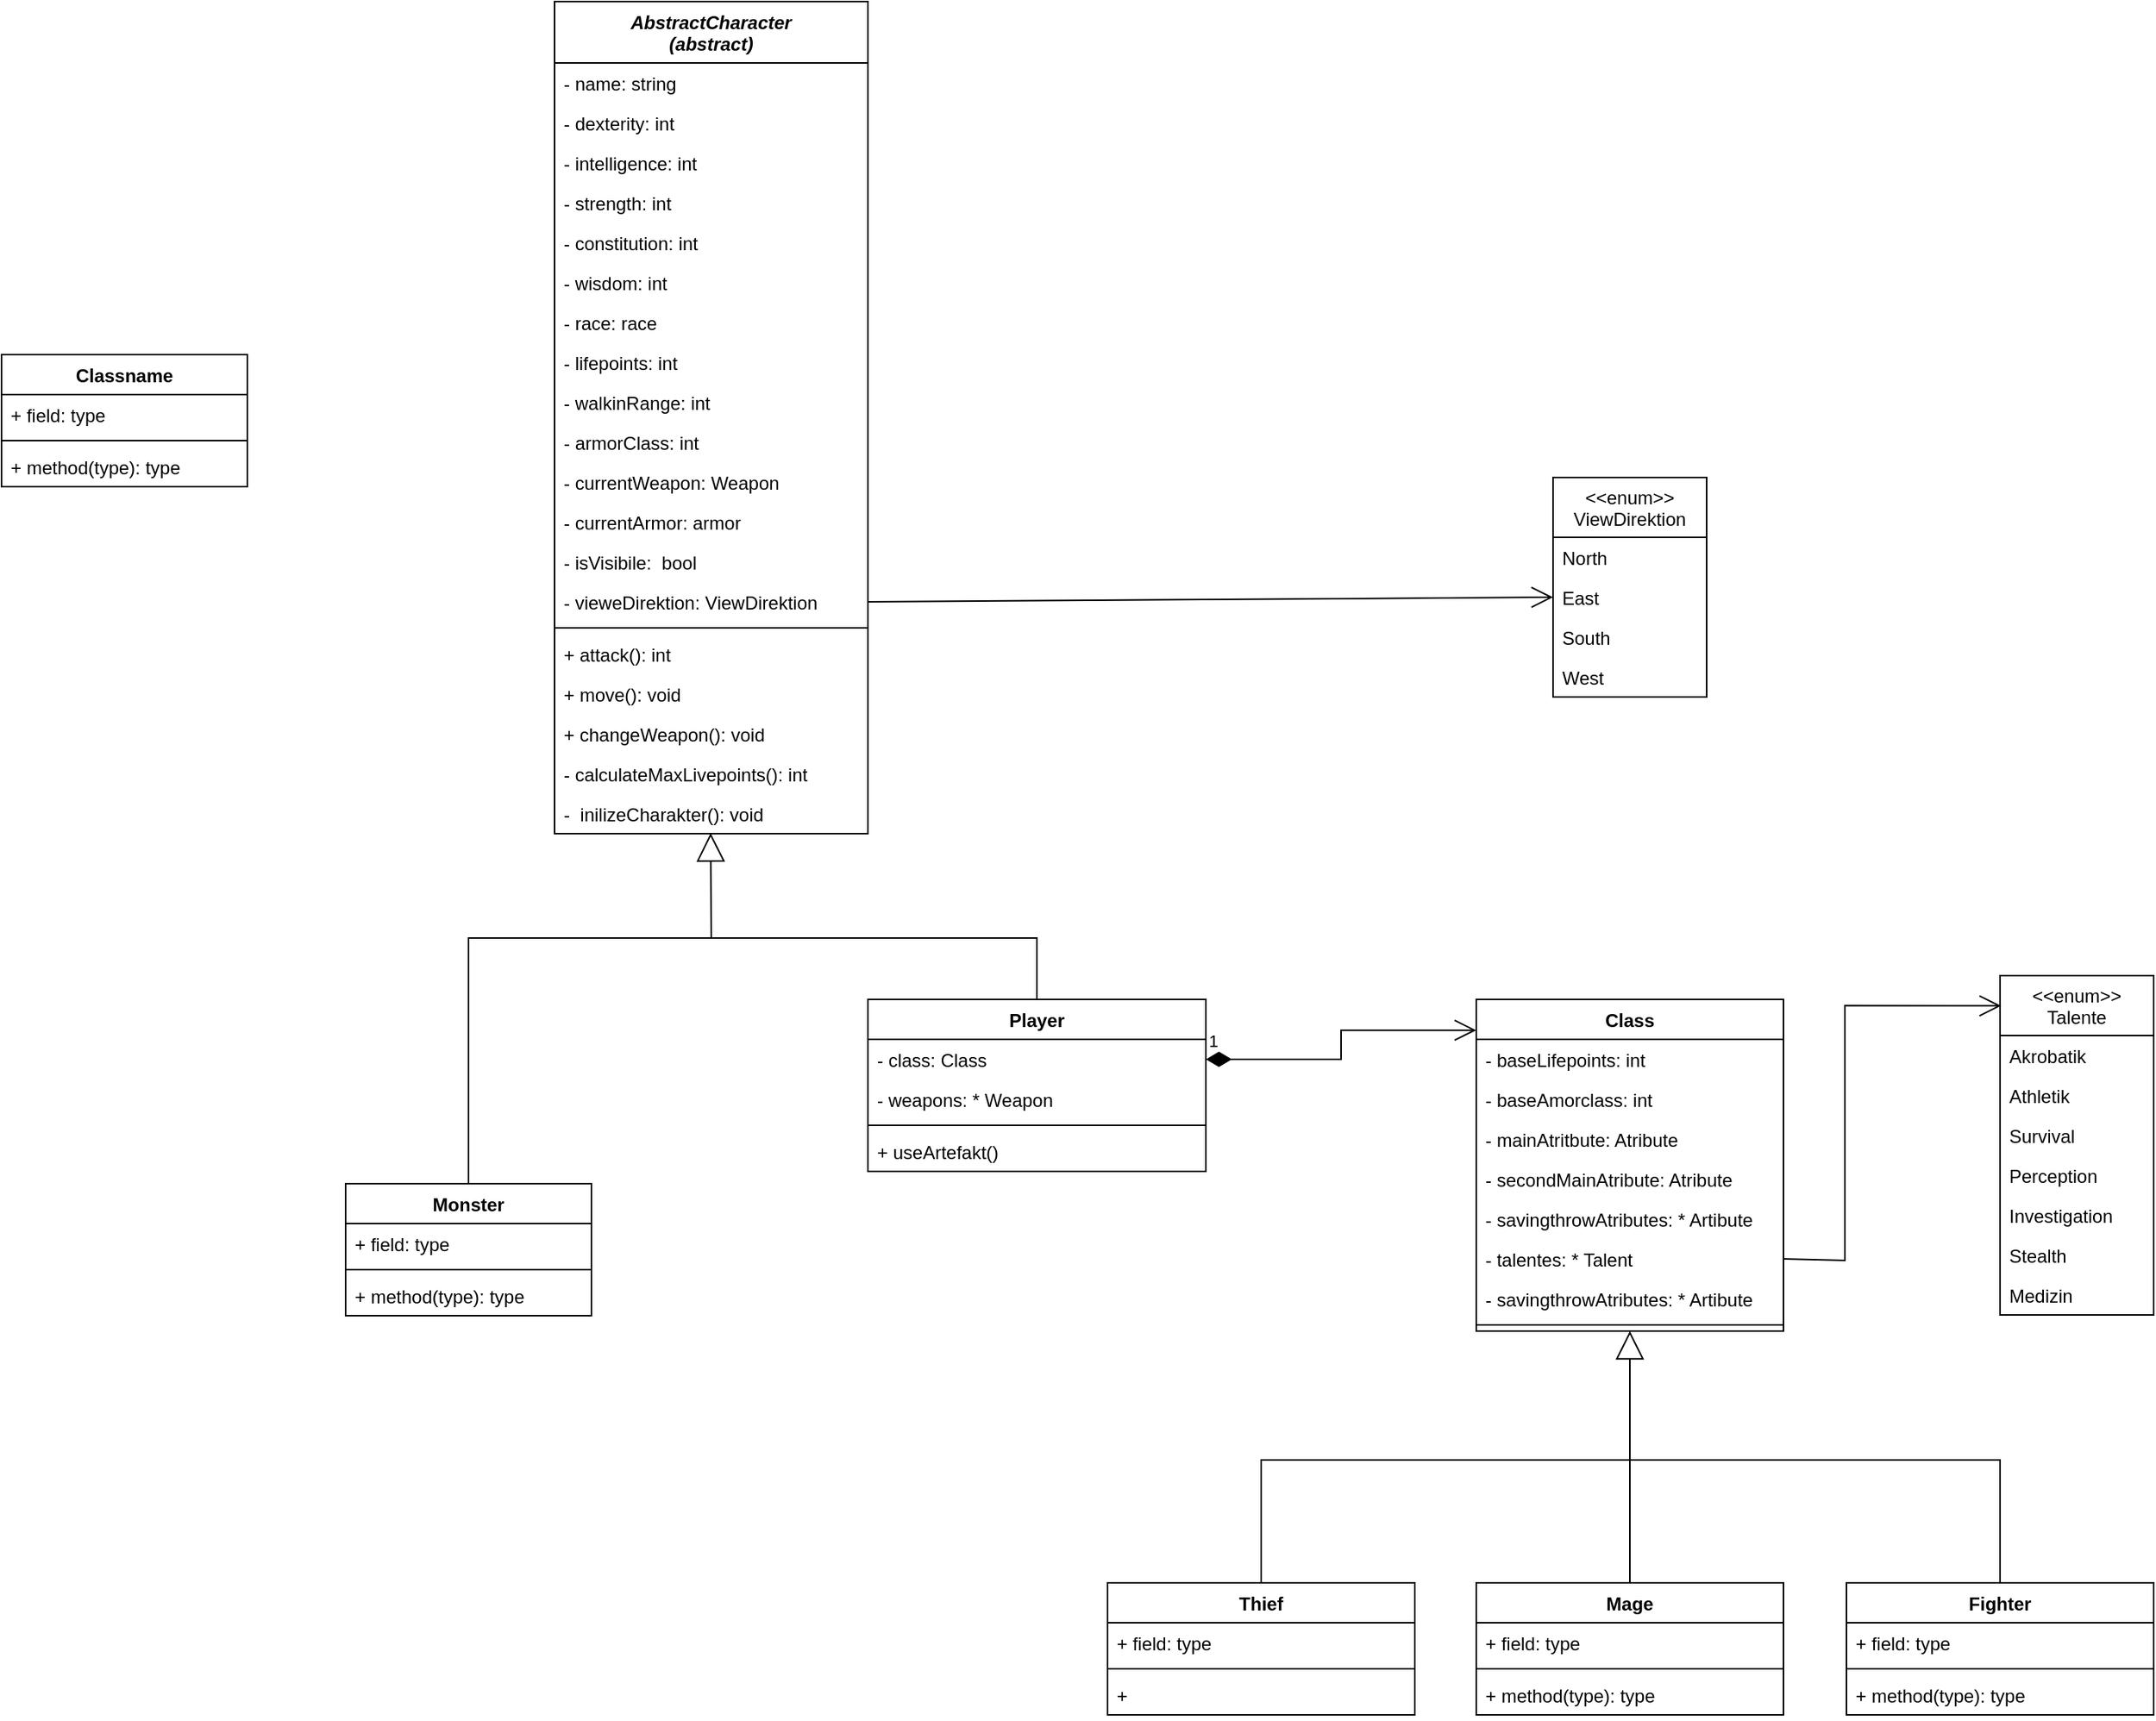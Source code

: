 <mxfile version="20.2.3" type="device"><diagram id="C5RBs43oDa-KdzZeNtuy" name="Page-1"><mxGraphModel dx="1929" dy="2004" grid="1" gridSize="10" guides="1" tooltips="1" connect="1" arrows="1" fold="1" page="1" pageScale="1" pageWidth="827" pageHeight="1169" math="0" shadow="0"><root><mxCell id="WIyWlLk6GJQsqaUBKTNV-0"/><mxCell id="WIyWlLk6GJQsqaUBKTNV-1" parent="WIyWlLk6GJQsqaUBKTNV-0"/><mxCell id="Q3AYZREHIVU-GRA5C-rK-1" value="AbstractCharacter&#10;(abstract)" style="swimlane;fontStyle=3;align=center;verticalAlign=top;childLayout=stackLayout;horizontal=1;startSize=40;horizontalStack=0;resizeParent=1;resizeParentMax=0;resizeLast=0;collapsible=1;marginBottom=0;" parent="WIyWlLk6GJQsqaUBKTNV-1" vertex="1"><mxGeometry x="200" y="-70" width="204" height="542" as="geometry"/></mxCell><mxCell id="Q3AYZREHIVU-GRA5C-rK-2" value="- name: string " style="text;strokeColor=none;fillColor=none;align=left;verticalAlign=top;spacingLeft=4;spacingRight=4;overflow=hidden;rotatable=0;points=[[0,0.5],[1,0.5]];portConstraint=eastwest;" parent="Q3AYZREHIVU-GRA5C-rK-1" vertex="1"><mxGeometry y="40" width="204" height="26" as="geometry"/></mxCell><mxCell id="5h4KLsE5HGScLsVPsC8E-9" value="- dexterity: int" style="text;strokeColor=none;fillColor=none;align=left;verticalAlign=top;spacingLeft=4;spacingRight=4;overflow=hidden;rotatable=0;points=[[0,0.5],[1,0.5]];portConstraint=eastwest;" parent="Q3AYZREHIVU-GRA5C-rK-1" vertex="1"><mxGeometry y="66" width="204" height="26" as="geometry"/></mxCell><mxCell id="5h4KLsE5HGScLsVPsC8E-10" value="- intelligence: int" style="text;strokeColor=none;fillColor=none;align=left;verticalAlign=top;spacingLeft=4;spacingRight=4;overflow=hidden;rotatable=0;points=[[0,0.5],[1,0.5]];portConstraint=eastwest;" parent="Q3AYZREHIVU-GRA5C-rK-1" vertex="1"><mxGeometry y="92" width="204" height="26" as="geometry"/></mxCell><mxCell id="5h4KLsE5HGScLsVPsC8E-11" value="- strength: int" style="text;strokeColor=none;fillColor=none;align=left;verticalAlign=top;spacingLeft=4;spacingRight=4;overflow=hidden;rotatable=0;points=[[0,0.5],[1,0.5]];portConstraint=eastwest;" parent="Q3AYZREHIVU-GRA5C-rK-1" vertex="1"><mxGeometry y="118" width="204" height="26" as="geometry"/></mxCell><mxCell id="5h4KLsE5HGScLsVPsC8E-12" value="- constitution: int" style="text;strokeColor=none;fillColor=none;align=left;verticalAlign=top;spacingLeft=4;spacingRight=4;overflow=hidden;rotatable=0;points=[[0,0.5],[1,0.5]];portConstraint=eastwest;" parent="Q3AYZREHIVU-GRA5C-rK-1" vertex="1"><mxGeometry y="144" width="204" height="26" as="geometry"/></mxCell><mxCell id="5h4KLsE5HGScLsVPsC8E-13" value="- wisdom: int" style="text;strokeColor=none;fillColor=none;align=left;verticalAlign=top;spacingLeft=4;spacingRight=4;overflow=hidden;rotatable=0;points=[[0,0.5],[1,0.5]];portConstraint=eastwest;" parent="Q3AYZREHIVU-GRA5C-rK-1" vertex="1"><mxGeometry y="170" width="204" height="26" as="geometry"/></mxCell><mxCell id="5h4KLsE5HGScLsVPsC8E-0" value="- race: race " style="text;strokeColor=none;fillColor=none;align=left;verticalAlign=top;spacingLeft=4;spacingRight=4;overflow=hidden;rotatable=0;points=[[0,0.5],[1,0.5]];portConstraint=eastwest;" parent="Q3AYZREHIVU-GRA5C-rK-1" vertex="1"><mxGeometry y="196" width="204" height="26" as="geometry"/></mxCell><mxCell id="5h4KLsE5HGScLsVPsC8E-5" value="- lifepoints: int" style="text;strokeColor=none;fillColor=none;align=left;verticalAlign=top;spacingLeft=4;spacingRight=4;overflow=hidden;rotatable=0;points=[[0,0.5],[1,0.5]];portConstraint=eastwest;" parent="Q3AYZREHIVU-GRA5C-rK-1" vertex="1"><mxGeometry y="222" width="204" height="26" as="geometry"/></mxCell><mxCell id="Q3AYZREHIVU-GRA5C-rK-14" value="- walkinRange: int" style="text;strokeColor=none;fillColor=none;align=left;verticalAlign=top;spacingLeft=4;spacingRight=4;overflow=hidden;rotatable=0;points=[[0,0.5],[1,0.5]];portConstraint=eastwest;" parent="Q3AYZREHIVU-GRA5C-rK-1" vertex="1"><mxGeometry y="248" width="204" height="26" as="geometry"/></mxCell><mxCell id="5h4KLsE5HGScLsVPsC8E-8" value="- armorClass: int" style="text;strokeColor=none;fillColor=none;align=left;verticalAlign=top;spacingLeft=4;spacingRight=4;overflow=hidden;rotatable=0;points=[[0,0.5],[1,0.5]];portConstraint=eastwest;" parent="Q3AYZREHIVU-GRA5C-rK-1" vertex="1"><mxGeometry y="274" width="204" height="26" as="geometry"/></mxCell><mxCell id="5h4KLsE5HGScLsVPsC8E-1" value="- currentWeapon: Weapon" style="text;strokeColor=none;fillColor=none;align=left;verticalAlign=top;spacingLeft=4;spacingRight=4;overflow=hidden;rotatable=0;points=[[0,0.5],[1,0.5]];portConstraint=eastwest;" parent="Q3AYZREHIVU-GRA5C-rK-1" vertex="1"><mxGeometry y="300" width="204" height="26" as="geometry"/></mxCell><mxCell id="5h4KLsE5HGScLsVPsC8E-22" value="- currentArmor: armor" style="text;strokeColor=none;fillColor=none;align=left;verticalAlign=top;spacingLeft=4;spacingRight=4;overflow=hidden;rotatable=0;points=[[0,0.5],[1,0.5]];portConstraint=eastwest;" parent="Q3AYZREHIVU-GRA5C-rK-1" vertex="1"><mxGeometry y="326" width="204" height="26" as="geometry"/></mxCell><mxCell id="5h4KLsE5HGScLsVPsC8E-26" value="- isVisibile:  bool" style="text;strokeColor=none;fillColor=none;align=left;verticalAlign=top;spacingLeft=4;spacingRight=4;overflow=hidden;rotatable=0;points=[[0,0.5],[1,0.5]];portConstraint=eastwest;" parent="Q3AYZREHIVU-GRA5C-rK-1" vertex="1"><mxGeometry y="352" width="204" height="26" as="geometry"/></mxCell><mxCell id="5h4KLsE5HGScLsVPsC8E-6" value="- vieweDirektion: ViewDirektion" style="text;strokeColor=none;fillColor=none;align=left;verticalAlign=top;spacingLeft=4;spacingRight=4;overflow=hidden;rotatable=0;points=[[0,0.5],[1,0.5]];portConstraint=eastwest;" parent="Q3AYZREHIVU-GRA5C-rK-1" vertex="1"><mxGeometry y="378" width="204" height="26" as="geometry"/></mxCell><mxCell id="Q3AYZREHIVU-GRA5C-rK-3" value="" style="line;strokeWidth=1;fillColor=none;align=left;verticalAlign=middle;spacingTop=-1;spacingLeft=3;spacingRight=3;rotatable=0;labelPosition=right;points=[];portConstraint=eastwest;" parent="Q3AYZREHIVU-GRA5C-rK-1" vertex="1"><mxGeometry y="404" width="204" height="8" as="geometry"/></mxCell><mxCell id="5h4KLsE5HGScLsVPsC8E-14" value="+ attack(): int" style="text;strokeColor=none;fillColor=none;align=left;verticalAlign=top;spacingLeft=4;spacingRight=4;overflow=hidden;rotatable=0;points=[[0,0.5],[1,0.5]];portConstraint=eastwest;" parent="Q3AYZREHIVU-GRA5C-rK-1" vertex="1"><mxGeometry y="412" width="204" height="26" as="geometry"/></mxCell><mxCell id="5h4KLsE5HGScLsVPsC8E-15" value="+ move(): void" style="text;strokeColor=none;fillColor=none;align=left;verticalAlign=top;spacingLeft=4;spacingRight=4;overflow=hidden;rotatable=0;points=[[0,0.5],[1,0.5]];portConstraint=eastwest;" parent="Q3AYZREHIVU-GRA5C-rK-1" vertex="1"><mxGeometry y="438" width="204" height="26" as="geometry"/></mxCell><mxCell id="5h4KLsE5HGScLsVPsC8E-25" value="+ changeWeapon(): void" style="text;strokeColor=none;fillColor=none;align=left;verticalAlign=top;spacingLeft=4;spacingRight=4;overflow=hidden;rotatable=0;points=[[0,0.5],[1,0.5]];portConstraint=eastwest;" parent="Q3AYZREHIVU-GRA5C-rK-1" vertex="1"><mxGeometry y="464" width="204" height="26" as="geometry"/></mxCell><mxCell id="Q3AYZREHIVU-GRA5C-rK-4" value="- calculateMaxLivepoints(): int" style="text;strokeColor=none;fillColor=none;align=left;verticalAlign=top;spacingLeft=4;spacingRight=4;overflow=hidden;rotatable=0;points=[[0,0.5],[1,0.5]];portConstraint=eastwest;" parent="Q3AYZREHIVU-GRA5C-rK-1" vertex="1"><mxGeometry y="490" width="204" height="26" as="geometry"/></mxCell><mxCell id="cAiFSl_cpuVN2t4QB4FA-22" value="-  inilizeCharakter(): void " style="text;strokeColor=none;fillColor=none;align=left;verticalAlign=top;spacingLeft=4;spacingRight=4;overflow=hidden;rotatable=0;points=[[0,0.5],[1,0.5]];portConstraint=eastwest;" parent="Q3AYZREHIVU-GRA5C-rK-1" vertex="1"><mxGeometry y="516" width="204" height="26" as="geometry"/></mxCell><mxCell id="Q3AYZREHIVU-GRA5C-rK-6" value="Monster" style="swimlane;fontStyle=1;align=center;verticalAlign=top;childLayout=stackLayout;horizontal=1;startSize=26;horizontalStack=0;resizeParent=1;resizeParentMax=0;resizeLast=0;collapsible=1;marginBottom=0;" parent="WIyWlLk6GJQsqaUBKTNV-1" vertex="1"><mxGeometry x="64" y="700" width="160" height="86" as="geometry"/></mxCell><mxCell id="Q3AYZREHIVU-GRA5C-rK-7" value="+ field: type" style="text;strokeColor=none;fillColor=none;align=left;verticalAlign=top;spacingLeft=4;spacingRight=4;overflow=hidden;rotatable=0;points=[[0,0.5],[1,0.5]];portConstraint=eastwest;" parent="Q3AYZREHIVU-GRA5C-rK-6" vertex="1"><mxGeometry y="26" width="160" height="26" as="geometry"/></mxCell><mxCell id="Q3AYZREHIVU-GRA5C-rK-8" value="" style="line;strokeWidth=1;fillColor=none;align=left;verticalAlign=middle;spacingTop=-1;spacingLeft=3;spacingRight=3;rotatable=0;labelPosition=right;points=[];portConstraint=eastwest;" parent="Q3AYZREHIVU-GRA5C-rK-6" vertex="1"><mxGeometry y="52" width="160" height="8" as="geometry"/></mxCell><mxCell id="Q3AYZREHIVU-GRA5C-rK-9" value="+ method(type): type" style="text;strokeColor=none;fillColor=none;align=left;verticalAlign=top;spacingLeft=4;spacingRight=4;overflow=hidden;rotatable=0;points=[[0,0.5],[1,0.5]];portConstraint=eastwest;" parent="Q3AYZREHIVU-GRA5C-rK-6" vertex="1"><mxGeometry y="60" width="160" height="26" as="geometry"/></mxCell><mxCell id="Q3AYZREHIVU-GRA5C-rK-10" value="Player" style="swimlane;fontStyle=1;align=center;verticalAlign=top;childLayout=stackLayout;horizontal=1;startSize=26;horizontalStack=0;resizeParent=1;resizeParentMax=0;resizeLast=0;collapsible=1;marginBottom=0;" parent="WIyWlLk6GJQsqaUBKTNV-1" vertex="1"><mxGeometry x="404" y="580" width="220" height="112" as="geometry"/></mxCell><mxCell id="Q3AYZREHIVU-GRA5C-rK-22" value="- class: Class" style="text;strokeColor=none;fillColor=none;align=left;verticalAlign=top;spacingLeft=4;spacingRight=4;overflow=hidden;rotatable=0;points=[[0,0.5],[1,0.5]];portConstraint=eastwest;" parent="Q3AYZREHIVU-GRA5C-rK-10" vertex="1"><mxGeometry y="26" width="220" height="26" as="geometry"/></mxCell><mxCell id="Q3AYZREHIVU-GRA5C-rK-20" value="- weapons: * Weapon" style="text;strokeColor=none;fillColor=none;align=left;verticalAlign=top;spacingLeft=4;spacingRight=4;overflow=hidden;rotatable=0;points=[[0,0.5],[1,0.5]];portConstraint=eastwest;" parent="Q3AYZREHIVU-GRA5C-rK-10" vertex="1"><mxGeometry y="52" width="220" height="26" as="geometry"/></mxCell><mxCell id="Q3AYZREHIVU-GRA5C-rK-12" value="" style="line;strokeWidth=1;fillColor=none;align=left;verticalAlign=middle;spacingTop=-1;spacingLeft=3;spacingRight=3;rotatable=0;labelPosition=right;points=[];portConstraint=eastwest;" parent="Q3AYZREHIVU-GRA5C-rK-10" vertex="1"><mxGeometry y="78" width="220" height="8" as="geometry"/></mxCell><mxCell id="Q3AYZREHIVU-GRA5C-rK-24" value="+ useArtefakt()" style="text;strokeColor=none;fillColor=none;align=left;verticalAlign=top;spacingLeft=4;spacingRight=4;overflow=hidden;rotatable=0;points=[[0,0.5],[1,0.5]];portConstraint=eastwest;" parent="Q3AYZREHIVU-GRA5C-rK-10" vertex="1"><mxGeometry y="86" width="220" height="26" as="geometry"/></mxCell><mxCell id="Q3AYZREHIVU-GRA5C-rK-18" value="" style="endArrow=block;endSize=16;endFill=0;html=1;rounded=0;exitX=0.5;exitY=0;exitDx=0;exitDy=0;entryX=0.498;entryY=0.987;entryDx=0;entryDy=0;entryPerimeter=0;" parent="WIyWlLk6GJQsqaUBKTNV-1" source="Q3AYZREHIVU-GRA5C-rK-10" target="cAiFSl_cpuVN2t4QB4FA-22" edge="1"><mxGeometry width="160" relative="1" as="geometry"><mxPoint x="464" y="550" as="sourcePoint"/><mxPoint x="302.408" y="499.17" as="targetPoint"/><Array as="points"><mxPoint x="514" y="540"/><mxPoint x="302" y="540"/></Array></mxGeometry></mxCell><mxCell id="Q3AYZREHIVU-GRA5C-rK-23" value="" style="endArrow=none;html=1;rounded=0;exitX=0.5;exitY=0;exitDx=0;exitDy=0;" parent="WIyWlLk6GJQsqaUBKTNV-1" source="Q3AYZREHIVU-GRA5C-rK-6" edge="1"><mxGeometry width="50" height="50" relative="1" as="geometry"><mxPoint x="114" y="530" as="sourcePoint"/><mxPoint x="314" y="540" as="targetPoint"/><Array as="points"><mxPoint x="144" y="540"/></Array></mxGeometry></mxCell><mxCell id="Q3AYZREHIVU-GRA5C-rK-33" value="&lt;&lt;enum&gt;&gt;&#10;ViewDirektion" style="swimlane;fontStyle=0;childLayout=stackLayout;horizontal=1;startSize=39;fillColor=none;horizontalStack=0;resizeParent=1;resizeParentMax=0;resizeLast=0;collapsible=1;marginBottom=0;" parent="WIyWlLk6GJQsqaUBKTNV-1" vertex="1"><mxGeometry x="850" y="240" width="100" height="143" as="geometry"><mxRectangle x="540" y="260" width="110" height="40" as="alternateBounds"/></mxGeometry></mxCell><mxCell id="Q3AYZREHIVU-GRA5C-rK-34" value="North" style="text;strokeColor=none;fillColor=none;align=left;verticalAlign=top;spacingLeft=4;spacingRight=4;overflow=hidden;rotatable=0;points=[[0,0.5],[1,0.5]];portConstraint=eastwest;" parent="Q3AYZREHIVU-GRA5C-rK-33" vertex="1"><mxGeometry y="39" width="100" height="26" as="geometry"/></mxCell><mxCell id="Q3AYZREHIVU-GRA5C-rK-36" value="East" style="text;strokeColor=none;fillColor=none;align=left;verticalAlign=top;spacingLeft=4;spacingRight=4;overflow=hidden;rotatable=0;points=[[0,0.5],[1,0.5]];portConstraint=eastwest;" parent="Q3AYZREHIVU-GRA5C-rK-33" vertex="1"><mxGeometry y="65" width="100" height="26" as="geometry"/></mxCell><mxCell id="Q3AYZREHIVU-GRA5C-rK-38" value="South" style="text;strokeColor=none;fillColor=none;align=left;verticalAlign=top;spacingLeft=4;spacingRight=4;overflow=hidden;rotatable=0;points=[[0,0.5],[1,0.5]];portConstraint=eastwest;" parent="Q3AYZREHIVU-GRA5C-rK-33" vertex="1"><mxGeometry y="91" width="100" height="26" as="geometry"/></mxCell><mxCell id="Q3AYZREHIVU-GRA5C-rK-40" value="West" style="text;strokeColor=none;fillColor=none;align=left;verticalAlign=top;spacingLeft=4;spacingRight=4;overflow=hidden;rotatable=0;points=[[0,0.5],[1,0.5]];portConstraint=eastwest;" parent="Q3AYZREHIVU-GRA5C-rK-33" vertex="1"><mxGeometry y="117" width="100" height="26" as="geometry"/></mxCell><mxCell id="Q3AYZREHIVU-GRA5C-rK-43" value="" style="endArrow=open;endFill=1;endSize=12;html=1;rounded=0;entryX=0;entryY=0.5;entryDx=0;entryDy=0;exitX=1;exitY=0.5;exitDx=0;exitDy=0;" parent="WIyWlLk6GJQsqaUBKTNV-1" source="5h4KLsE5HGScLsVPsC8E-6" target="Q3AYZREHIVU-GRA5C-rK-36" edge="1"><mxGeometry width="160" relative="1" as="geometry"><mxPoint x="614" y="801" as="sourcePoint"/><mxPoint x="794" y="854" as="targetPoint"/></mxGeometry></mxCell><mxCell id="5h4KLsE5HGScLsVPsC8E-16" value="Class" style="swimlane;fontStyle=1;align=center;verticalAlign=top;childLayout=stackLayout;horizontal=1;startSize=26;horizontalStack=0;resizeParent=1;resizeParentMax=0;resizeLast=0;collapsible=1;marginBottom=0;" parent="WIyWlLk6GJQsqaUBKTNV-1" vertex="1"><mxGeometry x="800" y="580" width="200" height="216" as="geometry"><mxRectangle x="540" y="70" width="70" height="30" as="alternateBounds"/></mxGeometry></mxCell><mxCell id="5h4KLsE5HGScLsVPsC8E-17" value="- baseLifepoints: int" style="text;strokeColor=none;fillColor=none;align=left;verticalAlign=top;spacingLeft=4;spacingRight=4;overflow=hidden;rotatable=0;points=[[0,0.5],[1,0.5]];portConstraint=eastwest;" parent="5h4KLsE5HGScLsVPsC8E-16" vertex="1"><mxGeometry y="26" width="200" height="26" as="geometry"/></mxCell><mxCell id="5h4KLsE5HGScLsVPsC8E-23" value="- baseAmorclass: int" style="text;strokeColor=none;fillColor=none;align=left;verticalAlign=top;spacingLeft=4;spacingRight=4;overflow=hidden;rotatable=0;points=[[0,0.5],[1,0.5]];portConstraint=eastwest;" parent="5h4KLsE5HGScLsVPsC8E-16" vertex="1"><mxGeometry y="52" width="200" height="26" as="geometry"/></mxCell><mxCell id="5h4KLsE5HGScLsVPsC8E-24" value="- mainAtritbute: Atribute" style="text;strokeColor=none;fillColor=none;align=left;verticalAlign=top;spacingLeft=4;spacingRight=4;overflow=hidden;rotatable=0;points=[[0,0.5],[1,0.5]];portConstraint=eastwest;" parent="5h4KLsE5HGScLsVPsC8E-16" vertex="1"><mxGeometry y="78" width="200" height="26" as="geometry"/></mxCell><mxCell id="5h4KLsE5HGScLsVPsC8E-29" value="- secondMainAtribute: Atribute" style="text;strokeColor=none;fillColor=none;align=left;verticalAlign=top;spacingLeft=4;spacingRight=4;overflow=hidden;rotatable=0;points=[[0,0.5],[1,0.5]];portConstraint=eastwest;" parent="5h4KLsE5HGScLsVPsC8E-16" vertex="1"><mxGeometry y="104" width="200" height="26" as="geometry"/></mxCell><mxCell id="5h4KLsE5HGScLsVPsC8E-30" value="- savingthrowAtributes: * Artibute" style="text;strokeColor=none;fillColor=none;align=left;verticalAlign=top;spacingLeft=4;spacingRight=4;overflow=hidden;rotatable=0;points=[[0,0.5],[1,0.5]];portConstraint=eastwest;" parent="5h4KLsE5HGScLsVPsC8E-16" vertex="1"><mxGeometry y="130" width="200" height="26" as="geometry"/></mxCell><mxCell id="5h4KLsE5HGScLsVPsC8E-39" value="- talentes: * Talent" style="text;strokeColor=none;fillColor=none;align=left;verticalAlign=top;spacingLeft=4;spacingRight=4;overflow=hidden;rotatable=0;points=[[0,0.5],[1,0.5]];portConstraint=eastwest;" parent="5h4KLsE5HGScLsVPsC8E-16" vertex="1"><mxGeometry y="156" width="200" height="26" as="geometry"/></mxCell><mxCell id="5h4KLsE5HGScLsVPsC8E-43" value="- savingthrowAtributes: * Artibute" style="text;strokeColor=none;fillColor=none;align=left;verticalAlign=top;spacingLeft=4;spacingRight=4;overflow=hidden;rotatable=0;points=[[0,0.5],[1,0.5]];portConstraint=eastwest;" parent="5h4KLsE5HGScLsVPsC8E-16" vertex="1"><mxGeometry y="182" width="200" height="26" as="geometry"/></mxCell><mxCell id="5h4KLsE5HGScLsVPsC8E-18" value="" style="line;strokeWidth=1;fillColor=none;align=left;verticalAlign=middle;spacingTop=-1;spacingLeft=3;spacingRight=3;rotatable=0;labelPosition=right;points=[];portConstraint=eastwest;" parent="5h4KLsE5HGScLsVPsC8E-16" vertex="1"><mxGeometry y="208" width="200" height="8" as="geometry"/></mxCell><mxCell id="5h4KLsE5HGScLsVPsC8E-31" value="&lt;&lt;enum&gt;&gt;&#10;Talente" style="swimlane;fontStyle=0;childLayout=stackLayout;horizontal=1;startSize=39;fillColor=none;horizontalStack=0;resizeParent=1;resizeParentMax=0;resizeLast=0;collapsible=1;marginBottom=0;" parent="WIyWlLk6GJQsqaUBKTNV-1" vertex="1"><mxGeometry x="1141" y="564.5" width="100" height="221" as="geometry"><mxRectangle x="540" y="260" width="110" height="40" as="alternateBounds"/></mxGeometry></mxCell><mxCell id="5h4KLsE5HGScLsVPsC8E-32" value="Akrobatik" style="text;strokeColor=none;fillColor=none;align=left;verticalAlign=top;spacingLeft=4;spacingRight=4;overflow=hidden;rotatable=0;points=[[0,0.5],[1,0.5]];portConstraint=eastwest;" parent="5h4KLsE5HGScLsVPsC8E-31" vertex="1"><mxGeometry y="39" width="100" height="26" as="geometry"/></mxCell><mxCell id="5h4KLsE5HGScLsVPsC8E-33" value="Athletik" style="text;strokeColor=none;fillColor=none;align=left;verticalAlign=top;spacingLeft=4;spacingRight=4;overflow=hidden;rotatable=0;points=[[0,0.5],[1,0.5]];portConstraint=eastwest;" parent="5h4KLsE5HGScLsVPsC8E-31" vertex="1"><mxGeometry y="65" width="100" height="26" as="geometry"/></mxCell><mxCell id="5h4KLsE5HGScLsVPsC8E-34" value="Survival" style="text;strokeColor=none;fillColor=none;align=left;verticalAlign=top;spacingLeft=4;spacingRight=4;overflow=hidden;rotatable=0;points=[[0,0.5],[1,0.5]];portConstraint=eastwest;" parent="5h4KLsE5HGScLsVPsC8E-31" vertex="1"><mxGeometry y="91" width="100" height="26" as="geometry"/></mxCell><mxCell id="5h4KLsE5HGScLsVPsC8E-35" value="Perception" style="text;strokeColor=none;fillColor=none;align=left;verticalAlign=top;spacingLeft=4;spacingRight=4;overflow=hidden;rotatable=0;points=[[0,0.5],[1,0.5]];portConstraint=eastwest;" parent="5h4KLsE5HGScLsVPsC8E-31" vertex="1"><mxGeometry y="117" width="100" height="26" as="geometry"/></mxCell><mxCell id="5h4KLsE5HGScLsVPsC8E-36" value="Investigation" style="text;strokeColor=none;fillColor=none;align=left;verticalAlign=top;spacingLeft=4;spacingRight=4;overflow=hidden;rotatable=0;points=[[0,0.5],[1,0.5]];portConstraint=eastwest;" parent="5h4KLsE5HGScLsVPsC8E-31" vertex="1"><mxGeometry y="143" width="100" height="26" as="geometry"/></mxCell><mxCell id="5h4KLsE5HGScLsVPsC8E-37" value="Stealth" style="text;strokeColor=none;fillColor=none;align=left;verticalAlign=top;spacingLeft=4;spacingRight=4;overflow=hidden;rotatable=0;points=[[0,0.5],[1,0.5]];portConstraint=eastwest;" parent="5h4KLsE5HGScLsVPsC8E-31" vertex="1"><mxGeometry y="169" width="100" height="26" as="geometry"/></mxCell><mxCell id="5h4KLsE5HGScLsVPsC8E-38" value="Medizin" style="text;strokeColor=none;fillColor=none;align=left;verticalAlign=top;spacingLeft=4;spacingRight=4;overflow=hidden;rotatable=0;points=[[0,0.5],[1,0.5]];portConstraint=eastwest;" parent="5h4KLsE5HGScLsVPsC8E-31" vertex="1"><mxGeometry y="195" width="100" height="26" as="geometry"/></mxCell><mxCell id="5h4KLsE5HGScLsVPsC8E-42" value="" style="endArrow=open;endFill=1;endSize=12;html=1;rounded=0;exitX=1;exitY=0.5;exitDx=0;exitDy=0;entryX=0.007;entryY=0.089;entryDx=0;entryDy=0;entryPerimeter=0;" parent="WIyWlLk6GJQsqaUBKTNV-1" source="5h4KLsE5HGScLsVPsC8E-39" target="5h4KLsE5HGScLsVPsC8E-31" edge="1"><mxGeometry width="160" relative="1" as="geometry"><mxPoint x="1000" y="810" as="sourcePoint"/><mxPoint x="1160" y="810" as="targetPoint"/><Array as="points"><mxPoint x="1040" y="750"/><mxPoint x="1040" y="584"/></Array></mxGeometry></mxCell><mxCell id="cAiFSl_cpuVN2t4QB4FA-0" value="Classname" style="swimlane;fontStyle=1;align=center;verticalAlign=top;childLayout=stackLayout;horizontal=1;startSize=26;horizontalStack=0;resizeParent=1;resizeParentMax=0;resizeLast=0;collapsible=1;marginBottom=0;" parent="WIyWlLk6GJQsqaUBKTNV-1" vertex="1"><mxGeometry x="-160" y="160" width="160" height="86" as="geometry"/></mxCell><mxCell id="cAiFSl_cpuVN2t4QB4FA-1" value="+ field: type" style="text;strokeColor=none;fillColor=none;align=left;verticalAlign=top;spacingLeft=4;spacingRight=4;overflow=hidden;rotatable=0;points=[[0,0.5],[1,0.5]];portConstraint=eastwest;" parent="cAiFSl_cpuVN2t4QB4FA-0" vertex="1"><mxGeometry y="26" width="160" height="26" as="geometry"/></mxCell><mxCell id="cAiFSl_cpuVN2t4QB4FA-2" value="" style="line;strokeWidth=1;fillColor=none;align=left;verticalAlign=middle;spacingTop=-1;spacingLeft=3;spacingRight=3;rotatable=0;labelPosition=right;points=[];portConstraint=eastwest;" parent="cAiFSl_cpuVN2t4QB4FA-0" vertex="1"><mxGeometry y="52" width="160" height="8" as="geometry"/></mxCell><mxCell id="cAiFSl_cpuVN2t4QB4FA-3" value="+ method(type): type" style="text;strokeColor=none;fillColor=none;align=left;verticalAlign=top;spacingLeft=4;spacingRight=4;overflow=hidden;rotatable=0;points=[[0,0.5],[1,0.5]];portConstraint=eastwest;" parent="cAiFSl_cpuVN2t4QB4FA-0" vertex="1"><mxGeometry y="60" width="160" height="26" as="geometry"/></mxCell><mxCell id="cAiFSl_cpuVN2t4QB4FA-4" value="Thief" style="swimlane;fontStyle=1;align=center;verticalAlign=top;childLayout=stackLayout;horizontal=1;startSize=26;horizontalStack=0;resizeParent=1;resizeParentMax=0;resizeLast=0;collapsible=1;marginBottom=0;" parent="WIyWlLk6GJQsqaUBKTNV-1" vertex="1"><mxGeometry x="560" y="960" width="200" height="86" as="geometry"/></mxCell><mxCell id="cAiFSl_cpuVN2t4QB4FA-5" value="+ field: type" style="text;strokeColor=none;fillColor=none;align=left;verticalAlign=top;spacingLeft=4;spacingRight=4;overflow=hidden;rotatable=0;points=[[0,0.5],[1,0.5]];portConstraint=eastwest;" parent="cAiFSl_cpuVN2t4QB4FA-4" vertex="1"><mxGeometry y="26" width="200" height="26" as="geometry"/></mxCell><mxCell id="cAiFSl_cpuVN2t4QB4FA-6" value="" style="line;strokeWidth=1;fillColor=none;align=left;verticalAlign=middle;spacingTop=-1;spacingLeft=3;spacingRight=3;rotatable=0;labelPosition=right;points=[];portConstraint=eastwest;" parent="cAiFSl_cpuVN2t4QB4FA-4" vertex="1"><mxGeometry y="52" width="200" height="8" as="geometry"/></mxCell><mxCell id="cAiFSl_cpuVN2t4QB4FA-7" value="+ " style="text;strokeColor=none;fillColor=none;align=left;verticalAlign=top;spacingLeft=4;spacingRight=4;overflow=hidden;rotatable=0;points=[[0,0.5],[1,0.5]];portConstraint=eastwest;" parent="cAiFSl_cpuVN2t4QB4FA-4" vertex="1"><mxGeometry y="60" width="200" height="26" as="geometry"/></mxCell><mxCell id="cAiFSl_cpuVN2t4QB4FA-8" value="Fighter" style="swimlane;fontStyle=1;align=center;verticalAlign=top;childLayout=stackLayout;horizontal=1;startSize=26;horizontalStack=0;resizeParent=1;resizeParentMax=0;resizeLast=0;collapsible=1;marginBottom=0;" parent="WIyWlLk6GJQsqaUBKTNV-1" vertex="1"><mxGeometry x="1041" y="960" width="200" height="86" as="geometry"/></mxCell><mxCell id="cAiFSl_cpuVN2t4QB4FA-9" value="+ field: type" style="text;strokeColor=none;fillColor=none;align=left;verticalAlign=top;spacingLeft=4;spacingRight=4;overflow=hidden;rotatable=0;points=[[0,0.5],[1,0.5]];portConstraint=eastwest;" parent="cAiFSl_cpuVN2t4QB4FA-8" vertex="1"><mxGeometry y="26" width="200" height="26" as="geometry"/></mxCell><mxCell id="cAiFSl_cpuVN2t4QB4FA-10" value="" style="line;strokeWidth=1;fillColor=none;align=left;verticalAlign=middle;spacingTop=-1;spacingLeft=3;spacingRight=3;rotatable=0;labelPosition=right;points=[];portConstraint=eastwest;" parent="cAiFSl_cpuVN2t4QB4FA-8" vertex="1"><mxGeometry y="52" width="200" height="8" as="geometry"/></mxCell><mxCell id="cAiFSl_cpuVN2t4QB4FA-11" value="+ method(type): type" style="text;strokeColor=none;fillColor=none;align=left;verticalAlign=top;spacingLeft=4;spacingRight=4;overflow=hidden;rotatable=0;points=[[0,0.5],[1,0.5]];portConstraint=eastwest;" parent="cAiFSl_cpuVN2t4QB4FA-8" vertex="1"><mxGeometry y="60" width="200" height="26" as="geometry"/></mxCell><mxCell id="cAiFSl_cpuVN2t4QB4FA-12" value="Mage" style="swimlane;fontStyle=1;align=center;verticalAlign=top;childLayout=stackLayout;horizontal=1;startSize=26;horizontalStack=0;resizeParent=1;resizeParentMax=0;resizeLast=0;collapsible=1;marginBottom=0;" parent="WIyWlLk6GJQsqaUBKTNV-1" vertex="1"><mxGeometry x="800" y="960" width="200" height="86" as="geometry"/></mxCell><mxCell id="cAiFSl_cpuVN2t4QB4FA-13" value="+ field: type" style="text;strokeColor=none;fillColor=none;align=left;verticalAlign=top;spacingLeft=4;spacingRight=4;overflow=hidden;rotatable=0;points=[[0,0.5],[1,0.5]];portConstraint=eastwest;" parent="cAiFSl_cpuVN2t4QB4FA-12" vertex="1"><mxGeometry y="26" width="200" height="26" as="geometry"/></mxCell><mxCell id="cAiFSl_cpuVN2t4QB4FA-14" value="" style="line;strokeWidth=1;fillColor=none;align=left;verticalAlign=middle;spacingTop=-1;spacingLeft=3;spacingRight=3;rotatable=0;labelPosition=right;points=[];portConstraint=eastwest;" parent="cAiFSl_cpuVN2t4QB4FA-12" vertex="1"><mxGeometry y="52" width="200" height="8" as="geometry"/></mxCell><mxCell id="cAiFSl_cpuVN2t4QB4FA-15" value="+ method(type): type" style="text;strokeColor=none;fillColor=none;align=left;verticalAlign=top;spacingLeft=4;spacingRight=4;overflow=hidden;rotatable=0;points=[[0,0.5],[1,0.5]];portConstraint=eastwest;" parent="cAiFSl_cpuVN2t4QB4FA-12" vertex="1"><mxGeometry y="60" width="200" height="26" as="geometry"/></mxCell><mxCell id="cAiFSl_cpuVN2t4QB4FA-18" value="" style="endArrow=block;endSize=16;endFill=0;html=1;rounded=0;exitX=0.5;exitY=0;exitDx=0;exitDy=0;entryX=0.5;entryY=1;entryDx=0;entryDy=0;" parent="WIyWlLk6GJQsqaUBKTNV-1" source="cAiFSl_cpuVN2t4QB4FA-4" target="5h4KLsE5HGScLsVPsC8E-16" edge="1"><mxGeometry width="160" relative="1" as="geometry"><mxPoint x="680" y="890" as="sourcePoint"/><mxPoint x="840" y="890" as="targetPoint"/><Array as="points"><mxPoint x="660" y="880"/><mxPoint x="780" y="880"/><mxPoint x="900" y="880"/></Array></mxGeometry></mxCell><mxCell id="cAiFSl_cpuVN2t4QB4FA-19" value="" style="endArrow=none;html=1;rounded=0;exitX=0.5;exitY=0;exitDx=0;exitDy=0;" parent="WIyWlLk6GJQsqaUBKTNV-1" source="cAiFSl_cpuVN2t4QB4FA-12" edge="1"><mxGeometry width="50" height="50" relative="1" as="geometry"><mxPoint x="910" y="950" as="sourcePoint"/><mxPoint x="900" y="880" as="targetPoint"/></mxGeometry></mxCell><mxCell id="cAiFSl_cpuVN2t4QB4FA-20" value="" style="endArrow=none;html=1;rounded=0;exitX=0.5;exitY=0;exitDx=0;exitDy=0;" parent="WIyWlLk6GJQsqaUBKTNV-1" source="cAiFSl_cpuVN2t4QB4FA-8" edge="1"><mxGeometry width="50" height="50" relative="1" as="geometry"><mxPoint x="1130" y="910" as="sourcePoint"/><mxPoint x="900" y="880" as="targetPoint"/><Array as="points"><mxPoint x="1141" y="880"/></Array></mxGeometry></mxCell><mxCell id="cAiFSl_cpuVN2t4QB4FA-23" value="1" style="endArrow=open;html=1;endSize=12;startArrow=diamondThin;startSize=14;startFill=1;edgeStyle=orthogonalEdgeStyle;align=left;verticalAlign=bottom;rounded=0;exitX=1;exitY=0.5;exitDx=0;exitDy=0;entryX=0;entryY=0.093;entryDx=0;entryDy=0;entryPerimeter=0;" parent="WIyWlLk6GJQsqaUBKTNV-1" source="Q3AYZREHIVU-GRA5C-rK-22" target="5h4KLsE5HGScLsVPsC8E-16" edge="1"><mxGeometry x="-1" y="3" relative="1" as="geometry"><mxPoint x="530" y="760" as="sourcePoint"/><mxPoint x="690" y="760" as="targetPoint"/></mxGeometry></mxCell></root></mxGraphModel></diagram></mxfile>